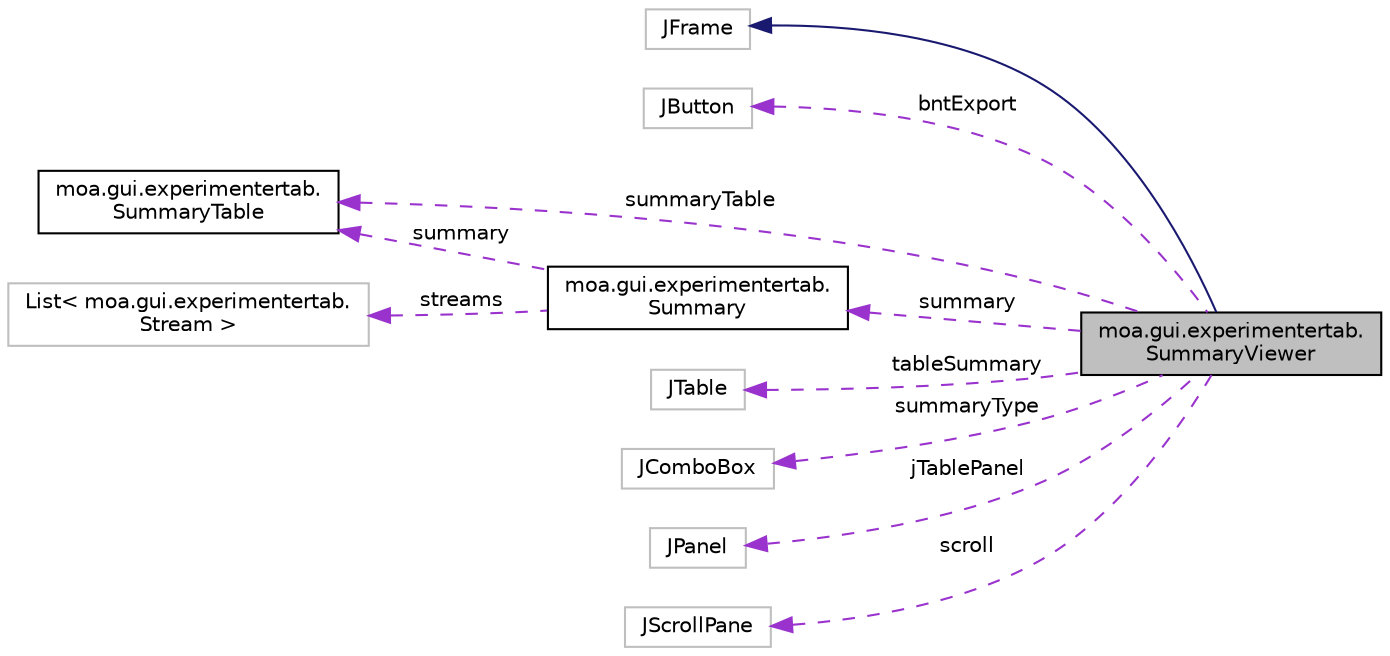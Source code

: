 digraph "moa.gui.experimentertab.SummaryViewer"
{
 // LATEX_PDF_SIZE
  edge [fontname="Helvetica",fontsize="10",labelfontname="Helvetica",labelfontsize="10"];
  node [fontname="Helvetica",fontsize="10",shape=record];
  rankdir="LR";
  Node1 [label="moa.gui.experimentertab.\lSummaryViewer",height=0.2,width=0.4,color="black", fillcolor="grey75", style="filled", fontcolor="black",tooltip=" "];
  Node2 -> Node1 [dir="back",color="midnightblue",fontsize="10",style="solid",fontname="Helvetica"];
  Node2 [label="JFrame",height=0.2,width=0.4,color="grey75", fillcolor="white", style="filled",tooltip=" "];
  Node3 -> Node1 [dir="back",color="darkorchid3",fontsize="10",style="dashed",label=" bntExport" ,fontname="Helvetica"];
  Node3 [label="JButton",height=0.2,width=0.4,color="grey75", fillcolor="white", style="filled",tooltip=" "];
  Node4 -> Node1 [dir="back",color="darkorchid3",fontsize="10",style="dashed",label=" summaryTable" ,fontname="Helvetica"];
  Node4 [label="moa.gui.experimentertab.\lSummaryTable",height=0.2,width=0.4,color="black", fillcolor="white", style="filled",URL="$classmoa_1_1gui_1_1experimentertab_1_1_summary_table.html",tooltip=" "];
  Node5 -> Node1 [dir="back",color="darkorchid3",fontsize="10",style="dashed",label=" tableSummary" ,fontname="Helvetica"];
  Node5 [label="JTable",height=0.2,width=0.4,color="grey75", fillcolor="white", style="filled",tooltip=" "];
  Node6 -> Node1 [dir="back",color="darkorchid3",fontsize="10",style="dashed",label=" summaryType" ,fontname="Helvetica"];
  Node6 [label="JComboBox",height=0.2,width=0.4,color="grey75", fillcolor="white", style="filled",tooltip=" "];
  Node7 -> Node1 [dir="back",color="darkorchid3",fontsize="10",style="dashed",label=" jTablePanel" ,fontname="Helvetica"];
  Node7 [label="JPanel",height=0.2,width=0.4,color="grey75", fillcolor="white", style="filled",tooltip=" "];
  Node8 -> Node1 [dir="back",color="darkorchid3",fontsize="10",style="dashed",label=" scroll" ,fontname="Helvetica"];
  Node8 [label="JScrollPane",height=0.2,width=0.4,color="grey75", fillcolor="white", style="filled",tooltip=" "];
  Node9 -> Node1 [dir="back",color="darkorchid3",fontsize="10",style="dashed",label=" summary" ,fontname="Helvetica"];
  Node9 [label="moa.gui.experimentertab.\lSummary",height=0.2,width=0.4,color="black", fillcolor="white", style="filled",URL="$classmoa_1_1gui_1_1experimentertab_1_1_summary.html",tooltip=" "];
  Node4 -> Node9 [dir="back",color="darkorchid3",fontsize="10",style="dashed",label=" summary" ,fontname="Helvetica"];
  Node10 -> Node9 [dir="back",color="darkorchid3",fontsize="10",style="dashed",label=" streams" ,fontname="Helvetica"];
  Node10 [label="List\< moa.gui.experimentertab.\lStream \>",height=0.2,width=0.4,color="grey75", fillcolor="white", style="filled",tooltip=" "];
}
